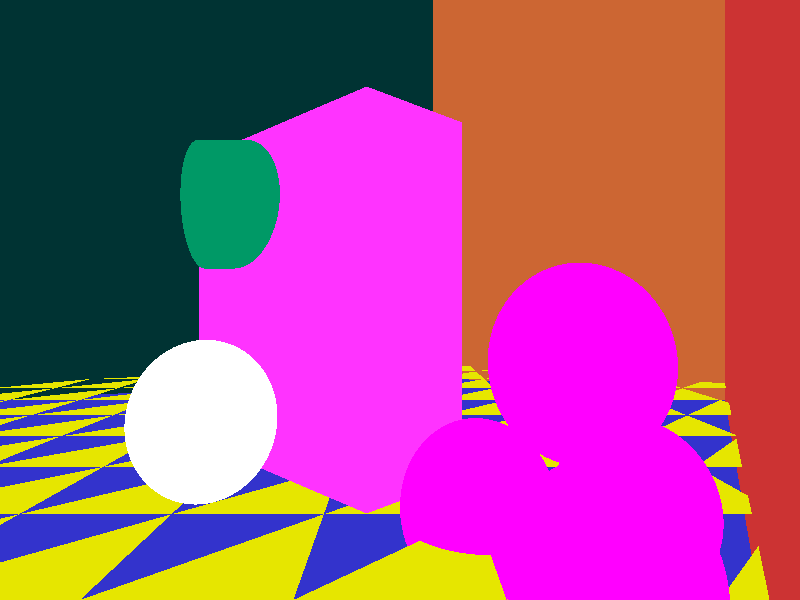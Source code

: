 // cs473, assignment 1 recursion test (RIGHT HANDED)
camera {
   location  <0, 0, 14>
      up        <0,  1,  0>
      right     <1.5, 0,  0>
      look_at   <0, 0, 0>
}


light_source {<-5, 3, 0> color rgb <0.3, 0.5, 0.3>}
light_source {<5, 10, 5> color rgb <0.3, 0.4, 0.5>}

// floor
plane {<0, 1, 0>, -5
   pigment {color rgb <0.2, 0.2, 0.8>}
   finish {ambient 0.4 diffuse 0.2 reflection 0.2}
   translate <0, -1, 0>
}

// left wall
plane {<1, 0, 0>, -8
   pigment {color rgb <0.8, 0.2, 0.2>}
   finish {ambient 0.4 diffuse 0.2 reflection 0.2}
   rotate <0, 30, 0>
}

// back wall
plane {<0, 0, -1>, 30
   pigment {color rgb <0.8, 0.4, 0.2>}
   finish {ambient 0.4 diffuse 0.2 reflection 0.2}
   rotate <0, 30, 0>
}

// back wall on the right
plane {<0, 0, -1>, 30
   pigment {color rgb <0.0, 0.2, 0.2>}
   finish {ambient 0.4 diffuse 0.8 reflection 0.2}
   rotate <0, -20, 0>
}

// pyramid of spheres
sphere { <-2, -1.74305, -1.74305>, 2
   pigment { color rgbf <1.0, 0.0, 1.0, 0.4>}
   finish {ambient 0.2 diffuse 0.4 reflection 0.6}
   translate <-4, -3, 2>
}

sphere { <2, -1.74305, -1.74305>, 2
   pigment { color rgbf <1.0, 0.0, 1.0, 0.4>}
   finish {ambient 0.2 diffuse 0.4 reflection 0.6}
   translate <-4, -3, 2>
}

sphere { <0, -1.74305, 1.74305>, 2
   pigment { color rgbf <1.0, 0.0, 1.0, 0.4>}
   finish {ambient 0.2 diffuse 0.4 reflection 0.6}
   translate <-4, -3, 2>
}

sphere { <0, 1.74305, 0>, 2
   pigment { color rgbf <1.0, 0.0, 1.0, 0.4>}
   finish {ambient 0.2 diffuse 0.4 reflection 0.6}
   translate <-4, -3, 2>
}


// and a few assorted objects
sphere { <0, 0, 0>, 2
   pigment {color rgbf <1.0, 1.0, 1.0, 0.8>}
   finish {ambient 0.2 diffuse 0.8 refraction 1.0 ior 1.333}
   translate <5.5, -3, -1>
}

box { <-2, -5, -5>, <2, 5, 5>
   pigment { color rgbf <1.0, 0.2, 1.0, 0.6>}
   finish {ambient 0.2 diffuse 0.8 reflection 0.2 refraction 1.0 ior 1.9}
   rotate <0, -45, 0>
      translate <3, 0, -5>
}

cone { <-4, 0, 0>, 2, <4, 0, 0>, 1.99999
   pigment {color rgb <0.0, 0.6, 0.4>}
   finish {ambient 0.2 diffuse 0.8 reflection 0.4}
   translate <3, 3, -5>
}

// tile the floor
// leftmost column
triangle {
   <0, 0, 0>,
      <1, 0, 0>,
      <0, 0, -1>
         scale <4, 4, 4>
         translate <-22, -4.9999, -20>
         pigment {color rgb <0.9, 0.9, 0.0>}
   finish {ambient 0.4 diffuse 0.5}
}

// one column to the right
triangle {
   <0, 0, 0>,
      <1, 0, 0>,
      <0, 0, -1>
         scale <4, 4, 4>
         translate <-18, -4.9999, -12>
         pigment {color rgb <0.9, 0.9, 0.0>}
   finish {ambient 0.4 diffuse 0.5}
}

triangle {
   <0, 0, 0>,
      <1, 0, 0>,
      <0, 0, -1>
         scale <4, 4, 4>
         translate <-18, -4.9999, -16>
         pigment {color rgb <0.9, 0.9, 0.0>}
   finish {ambient 0.4 diffuse 0.5}
}

triangle {
   <0, 0, 0>,
      <1, 0, 0>,
      <0, 0, -1>
         scale <4, 4, 4>
         translate <-18, -4.9999, -20>
         pigment {color rgb <0.9, 0.9, 0.0>}
   finish {ambient 0.4 diffuse 0.5}
}

// one column to the right
triangle {
   <0, 0, 0>,
      <1, 0, 0>,
      <0, 0, -1>
         scale <4, 4, 4>
         translate <-14, -4.9999, -4>
         pigment {color rgb <0.9, 0.9, 0.0>}
   finish {ambient 0.4 diffuse 0.5}
}

triangle {
   <0, 0, 0>,
      <1, 0, 0>,
      <0, 0, -1>
         scale <4, 4, 4>
         translate <-14, -4.9999, -8>
         pigment {color rgb <0.9, 0.9, 0.0>}
   finish {ambient 0.4 diffuse 0.5}
}

triangle {
   <0, 0, 0>,
      <1, 0, 0>,
      <0, 0, -1>
         scale <4, 4, 4>
         translate <-14, -4.9999, -12>
         pigment {color rgb <0.9, 0.9, 0.0>}
   finish {ambient 0.4 diffuse 0.5}
}
triangle {
   <0, 0, 0>,
      <1, 0, 0>,
      <0, 0, -1>
         scale <4, 4, 4>
         translate <-14, -4.9999, -16>
         pigment {color rgb <0.9, 0.9, 0.0>}
   finish {ambient 0.4 diffuse 0.5}
}

triangle {
   <0, 0, 0>,
      <1, 0, 0>,
      <0, 0, -1>
         scale <4, 4, 4>
         translate <-14, -4.9999, -20>
         pigment {color rgb <0.9, 0.9, 0.0>}
   finish {ambient 0.4 diffuse 0.5}
}

triangle {
   <0, 0, 0>,
      <1, 0, 0>,
      <0, 0, -1>
         scale <4, 4, 4>
         translate <-14, -4.9999, -24>
         pigment {color rgb <0.9, 0.9, 0.0>}
   finish {ambient 0.4 diffuse 0.5}
}

// one column to the right
triangle {
   <0, 0, 0>,
      <1, 0, 0>,
      <0, 0, -1>
         scale <4, 4, 4>
         translate <-10, -4.9999, 4>
         pigment {color rgb <0.9, 0.9, 0.0>}
   finish {ambient 0.4 diffuse 0.5}
}

triangle {
   <0, 0, 0>,
      <1, 0, 0>,
      <0, 0, -1>
         scale <4, 4, 4>
         translate <-10, -4.9999, 0>
         pigment {color rgb <0.9, 0.9, 0.0>}
   finish {ambient 0.4 diffuse 0.5}
}

triangle {
   <0, 0, 0>,
      <1, 0, 0>,
      <0, 0, -1>
         scale <4, 4, 4>
         translate <-10, -4.9999, -4>
         pigment {color rgb <0.9, 0.9, 0.0>}
   finish {ambient 0.4 diffuse 0.5}
}

triangle {
   <0, 0, 0>,
      <1, 0, 0>,
      <0, 0, -1>
         scale <4, 4, 4>
         translate <-10, -4.9999, -8>
         pigment {color rgb <0.9, 0.9, 0.0>}
   finish {ambient 0.4 diffuse 0.5}
}

triangle {
   <0, 0, 0>,
      <1, 0, 0>,
      <0, 0, -1>
         scale <4, 4, 4>
         translate <-10, -4.9999, -8>
         pigment {color rgb <0.9, 0.9, 0.0>}
   finish {ambient 0.4 diffuse 0.5}
}

triangle {
   <0, 0, 0>,
      <1, 0, 0>,
      <0, 0, -1>
         scale <4, 4, 4>
         translate <-10, -4.9999, -12>
         pigment {color rgb <0.9, 0.9, 0.0>}
   finish {ambient 0.4 diffuse 0.5}
}

triangle {
   <0, 0, 0>,
      <1, 0, 0>,
      <0, 0, -1>
         scale <4, 4, 4>
         translate <-10, -4.9999, -16>
         pigment {color rgb <0.9, 0.9, 0.0>}
   finish {ambient 0.4 diffuse 0.5}
}

triangle {
   <0, 0, 0>,
      <1, 0, 0>,
      <0, 0, -1>
         scale <4, 4, 4>
         translate <-10, -4.9999, -20>
         pigment {color rgb <0.9, 0.9, 0.0>}
   finish {ambient 0.4 diffuse 0.5}
}

triangle {
   <0, 0, 0>,
      <1, 0, 0>,
      <0, 0, -1>
         scale <4, 4, 4>
         translate <-10, -4.9999, -24>
         pigment {color rgb <0.9, 0.9, 0.0>}
   finish {ambient 0.4 diffuse 0.5}
}

triangle {
   <0, 0, 0>,
      <1, 0, 0>,
      <0, 0, -1>
         scale <4, 4, 4>
         translate <-10, -4.9999, -28>
         pigment {color rgb <0.9, 0.9, 0.0>}
   finish {ambient 0.4 diffuse 0.5}
}

triangle {
   <0, 0, 0>,
      <1, 0, 0>,
      <0, 0, -1>
         scale <4, 4, 4>
         translate <-10, -4.9999, -32>
         pigment {color rgb <0.9, 0.9, 0.0>}
   finish {ambient 0.4 diffuse 0.5}
}

triangle {
   <0, 0, 0>,
      <1, 0, 0>,
      <0, 0, -1>
         scale <4, 4, 4>
         translate <-10, -4.9999, -36>
         pigment {color rgb <0.9, 0.9, 0.0>}
   finish {ambient 0.4 diffuse 0.5}
}

triangle {
   <0, 0, 0>,
      <1, 0, 0>,
      <0, 0, -1>
         scale <4, 4, 4>
         translate <-10, -4.9999, -40>
         pigment {color rgb <0.9, 0.9, 0.0>}
   finish {ambient 0.4 diffuse 0.5}
}


// one column to the right
triangle {
   <0, 0, 0>,
      <1, 0, 0>,
      <0, 0, -1>
         scale <4, 4, 4>
         translate <-6, -4.9999, 4>
         pigment {color rgb <0.9, 0.9, 0.0>}
   finish {ambient 0.4 diffuse 0.5}
}

triangle {
   <0, 0, 0>,
      <1, 0, 0>,
      <0, 0, -1>
         scale <4, 4, 4>
         translate <-6, -4.9999, 0>
         pigment {color rgb <0.9, 0.9, 0.0>}
   finish {ambient 0.4 diffuse 0.5}
}

triangle {
   <0, 0, 0>,
      <1, 0, 0>,
      <0, 0, -1>
         scale <4, 4, 4>
         translate <-6, -4.9999, -4>
         pigment {color rgb <0.9, 0.9, 0.0>}
   finish {ambient 0.4 diffuse 0.5}
}

triangle {
   <0, 0, 0>,
      <1, 0, 0>,
      <0, 0, -1>
         scale <4, 4, 4>
         translate <-6, -4.9999, -8>
         pigment {color rgb <0.9, 0.9, 0.0>}
   finish {ambient 0.4 diffuse 0.5}
}

triangle {
   <0, 0, 0>,
      <1, 0, 0>,
      <0, 0, -1>
         scale <4, 4, 4>
         translate <-6, -4.9999, -12>
         pigment {color rgb <0.9, 0.9, 0.0>}
   finish {ambient 0.4 diffuse 0.5}
}

triangle {
   <0, 0, 0>,
      <1, 0, 0>,
      <0, 0, -1>
         scale <4, 4, 4>
         translate <-6, -4.9999, -16>
         pigment {color rgb <0.9, 0.9, 0.0>}
   finish {ambient 0.4 diffuse 0.5}
}

triangle {
   <0, 0, 0>,
      <1, 0, 0>,
      <0, 0, -1>
         scale <4, 4, 4>
         translate <-6, -4.9999, -20>
         pigment {color rgb <0.9, 0.9, 0.0>}
   finish {ambient 0.4 diffuse 0.5}
}

triangle {
   <0, 0, 0>,
      <1, 0, 0>,
      <0, 0, -1>
         scale <4, 4, 4>
         translate <-6, -4.9999, -24>
         pigment {color rgb <0.9, 0.9, 0.0>}
   finish {ambient 0.4 diffuse 0.5}
}

triangle {
   <0, 0, 0>,
      <1, 0, 0>,
      <0, 0, -1>
         scale <4, 4, 4>
         translate <-6, -4.9999, -28>
         pigment {color rgb <0.9, 0.9, 0.0>}
   finish {ambient 0.4 diffuse 0.5}
}

triangle {
   <0, 0, 0>,
      <1, 0, 0>,
      <0, 0, -1>
         scale <4, 4, 4>
         translate <-6, -4.9999, -32>
         pigment {color rgb <0.9, 0.9, 0.0>}
   finish {ambient 0.4 diffuse 0.5}
}

triangle {
   <0, 0, 0>,
      <1, 0, 0>,
      <0, 0, -1>
         scale <4, 4, 4>
         translate <-6, -4.9999, -36>
         pigment {color rgb <0.9, 0.9, 0.0>}
   finish {ambient 0.4 diffuse 0.5}
}

triangle {
   <0, 0, 0>,
      <1, 0, 0>,
      <0, 0, -1>
         scale <4, 4, 4>
         translate <-6, -4.9999, -40>
         pigment {color rgb <0.9, 0.9, 0.0>}
   finish {ambient 0.4 diffuse 0.5}
}

triangle {
   <0, 0, 0>,
      <1, 0, 0>,
      <0, 0, -1>
         scale <4, 4, 4>
         translate <-6, -4.9999, -44>
         pigment {color rgb <0.9, 0.9, 0.0>}
   finish {ambient 0.4 diffuse 0.5}
}

triangle {
   <0, 0, 0>,
      <1, 0, 0>,
      <0, 0, -1>
         scale <4, 4, 4>
         translate <-6, -4.9999, -48>
         pigment {color rgb <0.9, 0.9, 0.0>}
   finish {ambient 0.4 diffuse 0.5}
}


// one more column to the right
triangle {
   <0, 0, 0>,
      <1, 0, 0>,
      <0, 0, -1>
         scale <4, 4, 4>
         translate <-2, -4.9999, 4>
         pigment {color rgb <0.9, 0.9, 0.0>}
   finish {ambient 0.4 diffuse 0.5}
}

triangle {
   <0, 0, 0>,
      <1, 0, 0>,
      <0, 0, -1>
         scale <4, 4, 4>
         translate <-2, -4.9999, 0>
         pigment {color rgb <0.9, 0.9, 0.0>}
   finish {ambient 0.4 diffuse 0.5}
}

triangle {
   <0, 0, 0>,
      <1, 0, 0>,
      <0, 0, -1>
         scale <4, 4, 4>
         translate <-2, -4.9999, -4>
         pigment {color rgb <0.9, 0.9, 0.0>}
   finish {ambient 0.4 diffuse 0.5}
}

triangle {
   <0, 0, 0>,
      <1, 0, 0>,
      <0, 0, -1>
         scale <4, 4, 4>
         translate <-2, -4.9999, -8>
         pigment {color rgb <0.9, 0.9, 0.0>}
   finish {ambient 0.4 diffuse 0.5}
}

triangle {
   <0, 0, 0>,
      <1, 0, 0>,
      <0, 0, -1>
         scale <4, 4, 4>
         translate <-2, -4.9999, -12>
         pigment {color rgb <0.9, 0.9, 0.0>}
   finish {ambient 0.4 diffuse 0.5}
}

triangle {
   <0, 0, 0>,
      <1, 0, 0>,
      <0, 0, -1>
         scale <4, 4, 4>
         translate <-2, -4.9999, -16>
         pigment {color rgb <0.9, 0.9, 0.0>}
   finish {ambient 0.4 diffuse 0.5}
}

triangle {
   <0, 0, 0>,
      <1, 0, 0>,
      <0, 0, -1>
         scale <4, 4, 4>
         translate <-2, -4.9999, -20>
         pigment {color rgb <0.9, 0.9, 0.0>}
   finish {ambient 0.4 diffuse 0.5}
}

triangle {
   <0, 0, 0>,
      <1, 0, 0>,
      <0, 0, -1>
         scale <4, 4, 4>
         translate <-2, -4.9999, -24>
         pigment {color rgb <0.9, 0.9, 0.0>}
   finish {ambient 0.4 diffuse 0.5}
}

triangle {
   <0, 0, 0>,
      <1, 0, 0>,
      <0, 0, -1>
         scale <4, 4, 4>
         translate <-2, -4.9999, -28>
         pigment {color rgb <0.9, 0.9, 0.0>}
   finish {ambient 0.4 diffuse 0.5}
}

triangle {
   <0, 0, 0>,
      <1, 0, 0>,
      <0, 0, -1>
         scale <4, 4, 4>
         translate <-2, -4.9999, -32>
         pigment {color rgb <0.9, 0.9, 0.0>}
   finish {ambient 0.4 diffuse 0.5}
}

triangle {
   <0, 0, 0>,
      <1, 0, 0>,
      <0, 0, -1>
         scale <4, 4, 4>
         translate <-2, -4.9999, -36>
         pigment {color rgb <0.9, 0.9, 0.0>}
   finish {ambient 0.4 diffuse 0.5}
}


// one more column to the right

triangle {
   <0, 0, 0>,
      <1, 0, 0>,
      <0, 0, -1>
         scale <4, 4, 4>
         translate <2, -4.9999, 4>
         pigment {color rgb <0.9, 0.9, 0.0>}
   finish {ambient 0.4 diffuse 0.5}
}


triangle {
   <0, 0, 0>,
      <1, 0, 0>,
      <0, 0, -1>
         scale <4, 4, 4>
         translate <2, -4.9999, 0>
         pigment {color rgb <0.9, 0.9, 0.0>}
   finish {ambient 0.4 diffuse 0.5}
}


triangle {
   <0, 0, 0>,
      <1, 0, 0>,
      <0, 0, -1>
         scale <4, 4, 4>
         translate <2, -4.9999, -4>
         pigment {color rgb <0.9, 0.9, 0.0>}
   finish {ambient 0.4 diffuse 0.5}
}


triangle {
   <0, 0, 0>,
      <1, 0, 0>,
      <0, 0, -1>
         scale <4, 4, 4>
         translate <2, -4.9999, -8>
         pigment {color rgb <0.9, 0.9, 0.0>}
   finish {ambient 0.4 diffuse 0.5}
}


triangle {
   <0, 0, 0>,
      <1, 0, 0>,
      <0, 0, -1>
         scale <4, 4, 4>
         translate <2, -4.9999, -12>
         pigment {color rgb <0.9, 0.9, 0.0>}
   finish {ambient 0.4 diffuse 0.5}
}


triangle {
   <0, 0, 0>,
      <1, 0, 0>,
      <0, 0, -1>
         scale <4, 4, 4>
         translate <2, -4.9999, -16>
         pigment {color rgb <0.9, 0.9, 0.0>}
   finish {ambient 0.4 diffuse 0.5}
}


triangle {
   <0, 0, 0>,
      <1, 0, 0>,
      <0, 0, -1>
         scale <4, 4, 4>
         translate <2, -4.9999, -20>
         pigment {color rgb <0.9, 0.9, 0.0>}
   finish {ambient 0.4 diffuse 0.5}
}


triangle {
   <0, 0, 0>,
      <1, 0, 0>,
      <0, 0, -1>
         scale <4, 4, 4>
         translate <2, -4.9999, -24>
         pigment {color rgb <0.9, 0.9, 0.0>}
   finish {ambient 0.4 diffuse 0.5}
}


triangle {
   <0, 0, 0>,
      <1, 0, 0>,
      <0, 0, -1>
         scale <4, 4, 4>
         translate <2, -4.9999, -28>
         pigment {color rgb <0.9, 0.9, 0.0>}
   finish {ambient 0.4 diffuse 0.5}
}


// one more column to the right
triangle {
   <0, 0, 0>,
      <1, 0, 0>,
      <0, 0, -1>
         scale <4, 4, 4>
         translate <6, -4.9999, 4>
         pigment {color rgb <0.9, 0.9, 0.0>}
   finish {ambient 0.4 diffuse 0.5}
}

triangle {
   <0, 0, 0>,
      <1, 0, 0>,
      <0, 0, -1>
         scale <4, 4, 4>
         translate <6, -4.9999, 0>
         pigment {color rgb <0.9, 0.9, 0.0>}
   finish {ambient 0.4 diffuse 0.5}
}

triangle {
   <0, 0, 0>,
      <1, 0, 0>,
      <0, 0, -1>
         scale <4, 4, 4>
         translate <6, -4.9999, -4>
         pigment {color rgb <0.9, 0.9, 0.0>}
   finish {ambient 0.4 diffuse 0.5}
}

triangle {
   <0, 0, 0>,
      <1, 0, 0>,
      <0, 0, -1>
         scale <4, 4, 4>
         translate <6, -4.9999, -8>
         pigment {color rgb <0.9, 0.9, 0.0>}
   finish {ambient 0.4 diffuse 0.5}
}

triangle {
   <0, 0, 0>,
      <1, 0, 0>,
      <0, 0, -1>
         scale <4, 4, 4>
         translate <6, -4.9999, -12>
         pigment {color rgb <0.9, 0.9, 0.0>}
   finish {ambient 0.4 diffuse 0.5}
}

triangle {
   <0, 0, 0>,
      <1, 0, 0>,
      <0, 0, -1>
         scale <4, 4, 4>
         translate <6, -4.9999, -16>
         pigment {color rgb <0.9, 0.9, 0.0>}
   finish {ambient 0.4 diffuse 0.5}
}

triangle {
   <0, 0, 0>,
      <1, 0, 0>,
      <0, 0, -1>
         scale <4, 4, 4>
         translate <6, -4.9999, -20>
         pigment {color rgb <0.9, 0.9, 0.0>}
   finish {ambient 0.4 diffuse 0.5}
}

triangle {
   <0, 0, 0>,
      <1, 0, 0>,
      <0, 0, -1>
         scale <4, 4, 4>
         translate <6, -4.9999, -24>
         pigment {color rgb <0.9, 0.9, 0.0>}
   finish {ambient 0.4 diffuse 0.5}
}

triangle {
   <0, 0, 0>,
      <1, 0, 0>,
      <0, 0, -1>
         scale <4, 4, 4>
         translate <6, -4.9999, -28>
         pigment {color rgb <0.9, 0.9, 0.0>}
   finish {ambient 0.4 diffuse 0.5}
}

// one more column to the right
triangle {
   <0, 0, 0>,
      <1, 0, 0>,
      <0, 0, -1>
         scale <4, 4, 4>
         translate <10, -4.9999, 4>
         pigment {color rgb <0.9, 0.9, 0.0>}
   finish {ambient 0.4 diffuse 0.5}
}

triangle {
   <0, 0, 0>,
      <1, 0, 0>,
      <0, 0, -1>
         scale <4, 4, 4>
         translate <10, -4.9999, 0>
         pigment {color rgb <0.9, 0.9, 0.0>}
   finish {ambient 0.4 diffuse 0.5}
}

triangle {
   <0, 0, 0>,
      <1, 0, 0>,
      <0, 0, -1>
         scale <4, 4, 4>
         translate <10, -4.9999, -4>
         pigment {color rgb <0.9, 0.9, 0.0>}
   finish {ambient 0.4 diffuse 0.5}
}

triangle {
   <0, 0, 0>,
      <1, 0, 0>,
      <0, 0, -1>
         scale <4, 4, 4>
         translate <10, -4.9999, -8>
         pigment {color rgb <0.9, 0.9, 0.0>}
   finish {ambient 0.4 diffuse 0.5}
}

triangle {
   <0, 0, 0>,
      <1, 0, 0>,
      <0, 0, -1>
         scale <4, 4, 4>
         translate <10, -4.9999, -12>
         pigment {color rgb <0.9, 0.9, 0.0>}
   finish {ambient 0.4 diffuse 0.5}
}

triangle {
   <0, 0, 0>,
      <1, 0, 0>,
      <0, 0, -1>
         scale <4, 4, 4>
         translate <10, -4.9999, -16>
         pigment {color rgb <0.9, 0.9, 0.0>}
   finish {ambient 0.4 diffuse 0.5}
}

triangle {
   <0, 0, 0>,
      <1, 0, 0>,
      <0, 0, -1>
         scale <4, 4, 4>
         translate <10, -4.9999, -20>
         pigment {color rgb <0.9, 0.9, 0.0>}
   finish {ambient 0.4 diffuse 0.5}
}

triangle {
   <0, 0, 0>,
      <1, 0, 0>,
      <0, 0, -1>
         scale <4, 4, 4>
         translate <10, -4.9999, -24>
         pigment {color rgb <0.9, 0.9, 0.0>}
   finish {ambient 0.4 diffuse 0.5}
}

triangle {
   <0, 0, 0>,
      <1, 0, 0>,
      <0, 0, -1>
         scale <4, 4, 4>
         translate <10, -4.9999, -28>
         pigment {color rgb <0.9, 0.9, 0.0>}
   finish {ambient 0.4 diffuse 0.5}
}

// one more column to the right
triangle {
   <0, 0, 0>,
      <1, 0, 0>,
      <0, 0, -1>
         scale <4, 4, 4>
         translate <14, -4.9999, -4>
         pigment {color rgb <0.9, 0.9, 0.0>}
   finish {ambient 0.4 diffuse 0.5}
}

triangle {
   <0, 0, 0>,
      <1, 0, 0>,
      <0, 0, -1>
         scale <4, 4, 4>
         translate <14, -4.9999, -8>
         pigment {color rgb <0.9, 0.9, 0.0>}
   finish {ambient 0.4 diffuse 0.5}
}

triangle {
   <0, 0, 0>,
      <1, 0, 0>,
      <0, 0, -1>
         scale <4, 4, 4>
         translate <14, -4.9999, -12>
         pigment {color rgb <0.9, 0.9, 0.0>}
   finish {ambient 0.4 diffuse 0.5}
}

triangle {
   <0, 0, 0>,
      <1, 0, 0>,
      <0, 0, -1>
         scale <4, 4, 4>
         translate <14, -4.9999, -16>
         pigment {color rgb <0.9, 0.9, 0.0>}
   finish {ambient 0.4 diffuse 0.5}
}

triangle {
   <0, 0, 0>,
      <1, 0, 0>,
      <0, 0, -1>
         scale <4, 4, 4>
         translate <14, -4.9999, -20>
         pigment {color rgb <0.9, 0.9, 0.0>}
   finish {ambient 0.4 diffuse 0.5}
}

triangle {
   <0, 0, 0>,
      <1, 0, 0>,
      <0, 0, -1>
         scale <4, 4, 4>
         translate <14, -4.9999, -24>
         pigment {color rgb <0.9, 0.9, 0.0>}
   finish {ambient 0.4 diffuse 0.5}
}

// one more column to the right
triangle {
   <0, 0, 0>,
      <1, 0, 0>,
      <0, 0, -1>
         scale <4, 4, 4>
         translate <18, -4.9999, -8>
         pigment {color rgb <0.9, 0.9, 0.0>}
   finish {ambient 0.4 diffuse 0.5}
}

triangle {
   <0, 0, 0>,
      <1, 0, 0>,
      <0, 0, -1>
         scale <4, 4, 4>
         translate <18, -4.9999, -12>
         pigment {color rgb <0.9, 0.9, 0.0>}
   finish {ambient 0.4 diffuse 0.5}
}

triangle {
   <0, 0, 0>,
      <1, 0, 0>,
      <0, 0, -1>
         scale <4, 4, 4>
         translate <18, -4.9999, -16>
         pigment {color rgb <0.9, 0.9, 0.0>}
   finish {ambient 0.4 diffuse 0.5}
}

triangle {
   <0, 0, 0>,
      <1, 0, 0>,
      <0, 0, -1>
         scale <4, 4, 4>
         translate <18, -4.9999, -20>
         pigment {color rgb <0.9, 0.9, 0.0>}
   finish {ambient 0.4 diffuse 0.5}
}

triangle {
   <0, 0, 0>,
      <1, 0, 0>,
      <0, 0, -1>
         scale <4, 4, 4>
         translate <18, -4.9999, -24>
         pigment {color rgb <0.9, 0.9, 0.0>}
   finish {ambient 0.4 diffuse 0.5}
}

triangle {
   <0, 0, 0>,
      <1, 0, 0>,
      <0, 0, -1>
         scale <4, 4, 4>
         translate <18, -4.9999, -28>
         pigment {color rgb <0.9, 0.9, 0.0>}
   finish {ambient 0.4 diffuse 0.5}
}

// one more column to the right
triangle {
   <0, 0, 0>,
      <1, 0, 0>,
      <0, 0, -1>
         scale <4, 4, 4>
         translate <22, -4.9999, -12>
         pigment {color rgb <0.9, 0.9, 0.0>}
   finish {ambient 0.4 diffuse 0.5}
}

triangle {
   <0, 0, 0>,
      <1, 0, 0>,
      <0, 0, -1>
         scale <4, 4, 4>
         translate <22, -4.9999, -16>
         pigment {color rgb <0.9, 0.9, 0.0>}
   finish {ambient 0.4 diffuse 0.5}
}

triangle {
   <0, 0, 0>,
      <1, 0, 0>,
      <0, 0, -1>
         scale <4, 4, 4>
         translate <22, -4.9999, -20>
         pigment {color rgb <0.9, 0.9, 0.0>}
   finish {ambient 0.4 diffuse 0.5}
}

triangle {
   <0, 0, 0>,
      <1, 0, 0>,
      <0, 0, -1>
         scale <4, 4, 4>
         translate <22, -4.9999, -24>
         pigment {color rgb <0.9, 0.9, 0.0>}
   finish {ambient 0.4 diffuse 0.5}
}

